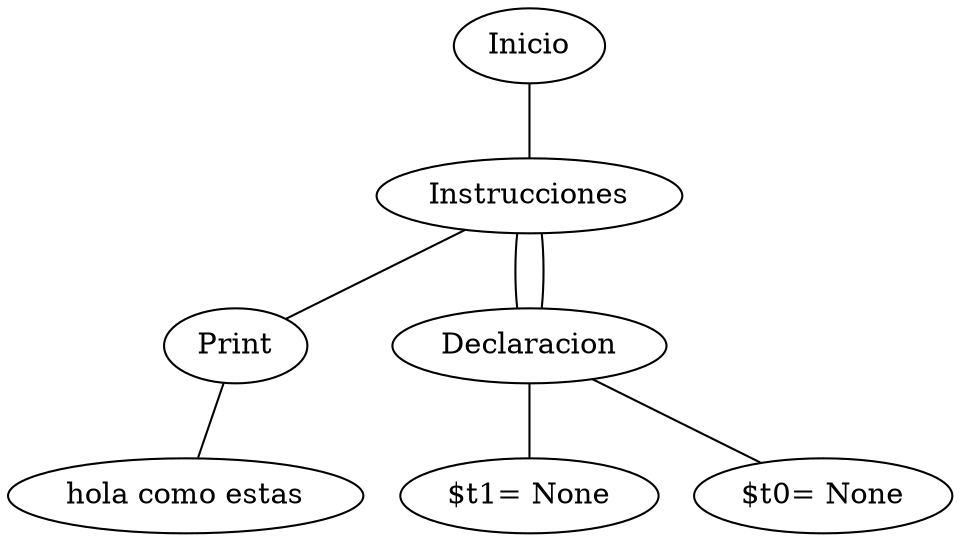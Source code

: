 graph "" {n000 ;
n000 [label="Inicio"] ;
n000 -- n001;
n001 [label="Instrucciones"] ;
n001 -- n002;
n002 [label="Print"] ;
n002 -- n004;
n004 [label="hola como estas"] ;
n001 -- n003;
n003 [label="Declaracion"] ;
n003 -- n005;
n005 [label="$t1= None"] ;
n001 -- n003;
n003 [label="Declaracion"] ;
n003 -- n006;
n006 [label="$t0= None"] ;
}